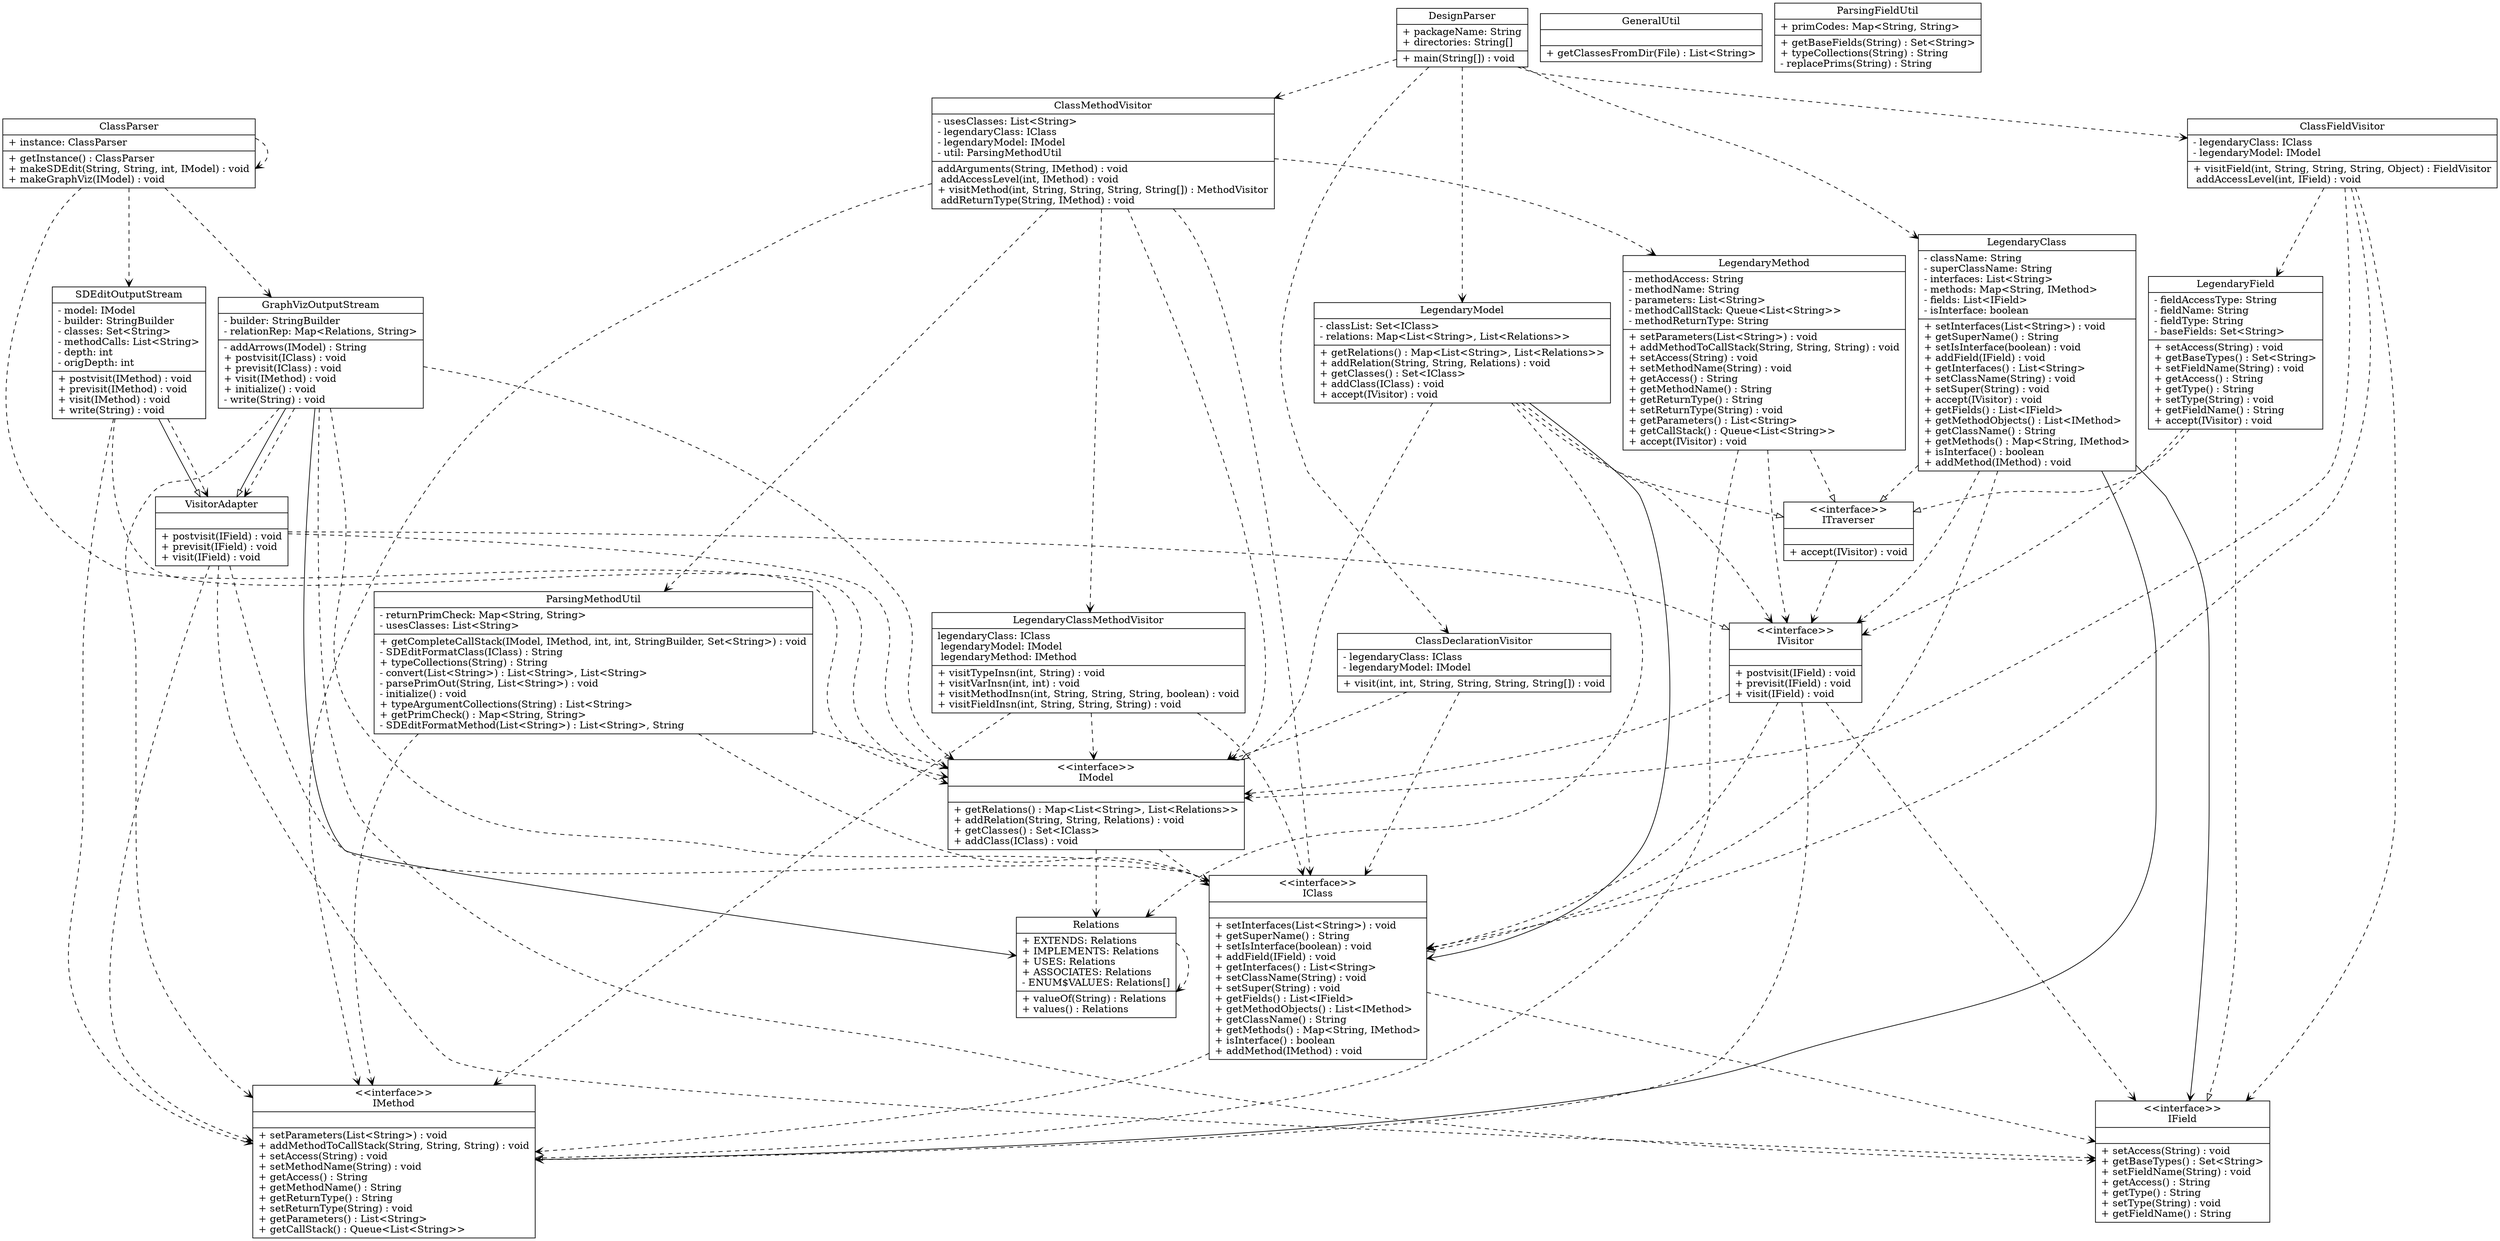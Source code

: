digraph G{
	node [shape = "record"]
LegendaryMethod [
	label = "{LegendaryMethod|
	- methodAccess: String\l
	- methodName: String\l
	- parameters: List\<String\>\l
	- methodCallStack: Queue\<List\<String\>\>\l
	- methodReturnType: String\l
	|
	+ setParameters(List\<String\>) : void\l
	+ addMethodToCallStack(String, String, String) : void\l
	+ setAccess(String) : void\l
	+ setMethodName(String) : void\l
	+ getAccess() : String\l
	+ getMethodName() : String\l
	+ getReturnType() : String\l
	+ setReturnType(String) : void\l
	+ getParameters() : List\<String\>\l
	+ getCallStack() : Queue\<List\<String\>\>\l
	+ accept(IVisitor) : void\l
	}"
	]
IVisitor [
	label = "{\<\<interface\>\>\nIVisitor|
	|
	+ postvisit(IField) : void\l
	+ previsit(IField) : void\l
	+ visit(IField) : void\l
	}"
	]
ClassFieldVisitor [
	label = "{ClassFieldVisitor|
	- legendaryClass: IClass\l
	- legendaryModel: IModel\l
	|
	+ visitField(int, String, String, String, Object) : FieldVisitor\l
	 addAccessLevel(int, IField) : void\l
	}"
	]
ClassParser [
	label = "{ClassParser|
	+ instance: ClassParser\l
	|
	+ getInstance() : ClassParser\l
	+ makeSDEdit(String, String, int, IModel) : void\l
	+ makeGraphViz(IModel) : void\l
	}"
	]
ParsingMethodUtil [
	label = "{ParsingMethodUtil|
	- returnPrimCheck: Map\<String, String\>\l
	- usesClasses: List\<String\>\l
	|
	+ getCompleteCallStack(IModel, IMethod, int, int, StringBuilder, Set\<String\>) : void\l
	- SDEditFormatClass(IClass) : String\l
	+ typeCollections(String) : String\l
	- convert(List\<String\>) : List\<String\>, List\<String\>\l
	- parsePrimOut(String, List\<String\>) : void\l
	- initialize() : void\l
	+ typeArgumentCollections(String) : List\<String\>\l
	+ getPrimCheck() : Map\<String, String\>\l
	- SDEditFormatMethod(List\<String\>) : List\<String\>, String\l
	}"
	]
LegendaryModel [
	label = "{LegendaryModel|
	- classList: Set\<IClass\>\l
	- relations: Map\<List\<String\>, List\<Relations\>\>\l
	|
	+ getRelations() : Map\<List\<String\>, List\<Relations\>\>\l
	+ addRelation(String, String, Relations) : void\l
	+ getClasses() : Set\<IClass\>\l
	+ addClass(IClass) : void\l
	+ accept(IVisitor) : void\l
	}"
	]
GeneralUtil [
	label = "{GeneralUtil|
	|
	+ getClassesFromDir(File) : List\<String\>\l
	}"
	]
VisitorAdapter [
	label = "{VisitorAdapter|
	|
	+ postvisit(IField) : void\l
	+ previsit(IField) : void\l
	+ visit(IField) : void\l
	}"
	]
ParsingFieldUtil [
	label = "{ParsingFieldUtil|
	+ primCodes: Map\<String, String\>\l
	|
	+ getBaseFields(String) : Set\<String\>\l
	+ typeCollections(String) : String\l
	- replacePrims(String) : String\l
	}"
	]
LegendaryClass [
	label = "{LegendaryClass|
	- className: String\l
	- superClassName: String\l
	- interfaces: List\<String\>\l
	- methods: Map\<String, IMethod\>\l
	- fields: List\<IField\>\l
	- isInterface: boolean\l
	|
	+ setInterfaces(List\<String\>) : void\l
	+ getSuperName() : String\l
	+ setIsInterface(boolean) : void\l
	+ addField(IField) : void\l
	+ getInterfaces() : List\<String\>\l
	+ setClassName(String) : void\l
	+ setSuper(String) : void\l
	+ accept(IVisitor) : void\l
	+ getFields() : List\<IField\>\l
	+ getMethodObjects() : List\<IMethod\>\l
	+ getClassName() : String\l
	+ getMethods() : Map\<String, IMethod\>\l
	+ isInterface() : boolean\l
	+ addMethod(IMethod) : void\l
	}"
	]
IField [
	label = "{\<\<interface\>\>\nIField|
	|
	+ setAccess(String) : void\l
	+ getBaseTypes() : Set\<String\>\l
	+ setFieldName(String) : void\l
	+ getAccess() : String\l
	+ getType() : String\l
	+ setType(String) : void\l
	+ getFieldName() : String\l
	}"
	]
Relations [
	label = "{Relations|
	+ EXTENDS: Relations\l
	+ IMPLEMENTS: Relations\l
	+ USES: Relations\l
	+ ASSOCIATES: Relations\l
	- ENUM$VALUES: Relations[]\l
	|
	+ valueOf(String) : Relations\l
	+ values() : Relations\l
	}"
	]
LegendaryField [
	label = "{LegendaryField|
	- fieldAccessType: String\l
	- fieldName: String\l
	- fieldType: String\l
	- baseFields: Set\<String\>\l
	|
	+ setAccess(String) : void\l
	+ getBaseTypes() : Set\<String\>\l
	+ setFieldName(String) : void\l
	+ getAccess() : String\l
	+ getType() : String\l
	+ setType(String) : void\l
	+ getFieldName() : String\l
	+ accept(IVisitor) : void\l
	}"
	]
SDEditOutputStream [
	label = "{SDEditOutputStream|
	- model: IModel\l
	- builder: StringBuilder\l
	- classes: Set\<String\>\l
	- methodCalls: List\<String\>\l
	- depth: int\l
	- origDepth: int\l
	|
	+ postvisit(IMethod) : void\l
	+ previsit(IMethod) : void\l
	+ visit(IMethod) : void\l
	+ write(String) : void\l
	}"
	]
IClass [
	label = "{\<\<interface\>\>\nIClass|
	|
	+ setInterfaces(List\<String\>) : void\l
	+ getSuperName() : String\l
	+ setIsInterface(boolean) : void\l
	+ addField(IField) : void\l
	+ getInterfaces() : List\<String\>\l
	+ setClassName(String) : void\l
	+ setSuper(String) : void\l
	+ getFields() : List\<IField\>\l
	+ getMethodObjects() : List\<IMethod\>\l
	+ getClassName() : String\l
	+ getMethods() : Map\<String, IMethod\>\l
	+ isInterface() : boolean\l
	+ addMethod(IMethod) : void\l
	}"
	]
ClassMethodVisitor [
	label = "{ClassMethodVisitor|
	- usesClasses: List\<String\>\l
	- legendaryClass: IClass\l
	- legendaryModel: IModel\l
	- util: ParsingMethodUtil\l
	|
	 addArguments(String, IMethod) : void\l
	 addAccessLevel(int, IMethod) : void\l
	+ visitMethod(int, String, String, String, String[]) : MethodVisitor\l
	 addReturnType(String, IMethod) : void\l
	}"
	]
ClassDeclarationVisitor [
	label = "{ClassDeclarationVisitor|
	- legendaryClass: IClass\l
	- legendaryModel: IModel\l
	|
	+ visit(int, int, String, String, String, String[]) : void\l
	}"
	]
LegendaryClassMethodVisitor [
	label = "{LegendaryClassMethodVisitor|
	 legendaryClass: IClass\l
	 legendaryModel: IModel\l
	 legendaryMethod: IMethod\l
	|
	+ visitTypeInsn(int, String) : void\l
	+ visitVarInsn(int, int) : void\l
	+ visitMethodInsn(int, String, String, String, boolean) : void\l
	+ visitFieldInsn(int, String, String, String) : void\l
	}"
	]
ITraverser [
	label = "{\<\<interface\>\>\nITraverser|
	|
	+ accept(IVisitor) : void\l
	}"
	]
IMethod [
	label = "{\<\<interface\>\>\nIMethod|
	|
	+ setParameters(List\<String\>) : void\l
	+ addMethodToCallStack(String, String, String) : void\l
	+ setAccess(String) : void\l
	+ setMethodName(String) : void\l
	+ getAccess() : String\l
	+ getMethodName() : String\l
	+ getReturnType() : String\l
	+ setReturnType(String) : void\l
	+ getParameters() : List\<String\>\l
	+ getCallStack() : Queue\<List\<String\>\>\l
	}"
	]
IModel [
	label = "{\<\<interface\>\>\nIModel|
	|
	+ getRelations() : Map\<List\<String\>, List\<Relations\>\>\l
	+ addRelation(String, String, Relations) : void\l
	+ getClasses() : Set\<IClass\>\l
	+ addClass(IClass) : void\l
	}"
	]
DesignParser [
	label = "{DesignParser|
	+ packageName: String\l
	+ directories: String[]\l
	|
	+ main(String[]) : void\l
	}"
	]
GraphVizOutputStream [
	label = "{GraphVizOutputStream|
	- builder: StringBuilder\l
	- relationRep: Map\<Relations, String\>\l
	|
	- addArrows(IModel) : String\l
	+ postvisit(IClass) : void\l
	+ previsit(IClass) : void\l
	+ visit(IMethod) : void\l
	+ initialize() : void\l
	- write(String) : void\l
	}"
	]
	edge [style = "dashed"] [arrowhead = "open"]
	IVisitor->IModel
	edge [style = "dashed"] [arrowhead = "open"]
	VisitorAdapter->IField
	edge [style = "solid"] [arrowhead = "open"]
	LegendaryClass->IField
	edge [style = "dashed"] [arrowhead = "open"]
	LegendaryClass->IVisitor
	edge [style = "dashed"] [arrowhead = "empty"]
	LegendaryMethod->ITraverser
	edge [style = "dashed"] [arrowhead = "empty"]
	VisitorAdapter->IVisitor
	edge [style = "dashed"] [arrowhead = "empty"]
	LegendaryField->IField
	edge [style = "solid"] [arrowhead = "empty"]
	SDEditOutputStream->VisitorAdapter
	edge [style = "dashed"] [arrowhead = "open"]
	SDEditOutputStream->VisitorAdapter
	edge [style = "dashed"] [arrowhead = "open"]
	DesignParser->LegendaryClass
	edge [style = "dashed"] [arrowhead = "open"]
	VisitorAdapter->IMethod
	edge [style = "dashed"] [arrowhead = "open"]
	DesignParser->ClassMethodVisitor
	edge [style = "solid"] [arrowhead = "open"]
	GraphVizOutputStream->Relations
	edge [style = "dashed"] [arrowhead = "open"]
	ClassFieldVisitor->LegendaryField
	edge [style = "solid"] [arrowhead = "open"]
	LegendaryClass->IMethod
	edge [style = "dashed"] [arrowhead = "open"]
	VisitorAdapter->IModel
	edge [style = "dashed"] [arrowhead = "open"]
	SDEditOutputStream->IMethod
	edge [style = "dashed"] [arrowhead = "open"]
	ClassMethodVisitor->IClass
	edge [style = "dashed"] [arrowhead = "open"]
	DesignParser->ClassFieldVisitor
	edge [style = "dashed"] [arrowhead = "open"]
	ClassMethodVisitor->LegendaryClassMethodVisitor
	edge [style = "dashed"] [arrowhead = "empty"]
	LegendaryModel->ITraverser
	edge [style = "dashed"] [arrowhead = "open"]
	LegendaryModel->Relations
	edge [style = "dashed"] [arrowhead = "open"]
	GraphVizOutputStream->IModel
	edge [style = "dashed"] [arrowhead = "open"]
	ParsingMethodUtil->IModel
	edge [style = "dashed"] [arrowhead = "empty"]
	LegendaryClass->IClass
	edge [style = "dashed"] [arrowhead = "open"]
	ClassMethodVisitor->IModel
	edge [style = "dashed"] [arrowhead = "open"]
	ClassParser->IModel
	edge [style = "dashed"] [arrowhead = "open"]
	IVisitor->IField
	edge [style = "dashed"] [arrowhead = "open"]
	ClassParser->GraphVizOutputStream
	edge [style = "dashed"] [arrowhead = "open"]
	ClassFieldVisitor->IClass
	edge [style = "dashed"] [arrowhead = "empty"]
	LegendaryClass->ITraverser
	edge [style = "dashed"] [arrowhead = "open"]
	GraphVizOutputStream->IClass
	edge [style = "dashed"] [arrowhead = "open"]
	GraphVizOutputStream->IMethod
	edge [style = "dashed"] [arrowhead = "open"]
	ParsingMethodUtil->IClass
	edge [style = "dashed"] [arrowhead = "open"]
	LegendaryClassMethodVisitor->IModel
	edge [style = "dashed"] [arrowhead = "open"]
	LegendaryClassMethodVisitor->IClass
	edge [style = "dashed"] [arrowhead = "open"]
	ParsingMethodUtil->IMethod
	edge [style = "dashed"] [arrowhead = "empty"]
	LegendaryMethod->IMethod
	edge [style = "dashed"] [arrowhead = "open"]
	ITraverser->IVisitor
	edge [style = "dashed"] [arrowhead = "open"]
	LegendaryClassMethodVisitor->IMethod
	edge [style = "dashed"] [arrowhead = "open"]
	DesignParser->ClassDeclarationVisitor
	edge [style = "dashed"] [arrowhead = "open"]
	ClassParser->SDEditOutputStream
	edge [style = "solid"] [arrowhead = "open"]
	LegendaryModel->IClass
	edge [style = "dashed"] [arrowhead = "open"]
	ClassMethodVisitor->IMethod
	edge [style = "dashed"] [arrowhead = "open"]
	Relations->Relations
	edge [style = "dashed"] [arrowhead = "empty"]
	LegendaryField->ITraverser
	edge [style = "dashed"] [arrowhead = "open"]
	SDEditOutputStream->IModel
	edge [style = "dashed"] [arrowhead = "empty"]
	LegendaryModel->IModel
	edge [style = "dashed"] [arrowhead = "open"]
	ClassFieldVisitor->IField
	edge [style = "dashed"] [arrowhead = "open"]
	ClassDeclarationVisitor->IModel
	edge [style = "dashed"] [arrowhead = "open"]
	ClassFieldVisitor->IModel
	edge [style = "dashed"] [arrowhead = "open"]
	IModel->Relations
	edge [style = "dashed"] [arrowhead = "open"]
	IVisitor->IClass
	edge [style = "dashed"] [arrowhead = "open"]
	ClassMethodVisitor->ParsingMethodUtil
	edge [style = "dashed"] [arrowhead = "open"]
	GraphVizOutputStream->IField
	edge [style = "solid"] [arrowhead = "empty"]
	GraphVizOutputStream->VisitorAdapter
	edge [style = "dashed"] [arrowhead = "open"]
	GraphVizOutputStream->VisitorAdapter
	edge [style = "dashed"] [arrowhead = "open"]
	ClassMethodVisitor->LegendaryMethod
	edge [style = "dashed"] [arrowhead = "open"]
	IClass->IMethod
	edge [style = "dashed"] [arrowhead = "open"]
	IClass->IField
	edge [style = "dashed"] [arrowhead = "open"]
	VisitorAdapter->IClass
	edge [style = "dashed"] [arrowhead = "open"]
	IVisitor->IMethod
	edge [style = "dashed"] [arrowhead = "open"]
	ClassParser->ClassParser
	edge [style = "dashed"] [arrowhead = "open"]
	ClassDeclarationVisitor->IClass
	edge [style = "dashed"] [arrowhead = "open"]
	LegendaryModel->IVisitor
	edge [style = "dashed"] [arrowhead = "open"]
	DesignParser->LegendaryModel
	edge [style = "dashed"] [arrowhead = "open"]
	IModel->IClass
	edge [style = "dashed"] [arrowhead = "open"]
	LegendaryMethod->IVisitor
	edge [style = "dashed"] [arrowhead = "open"]
	LegendaryField->IVisitor
}